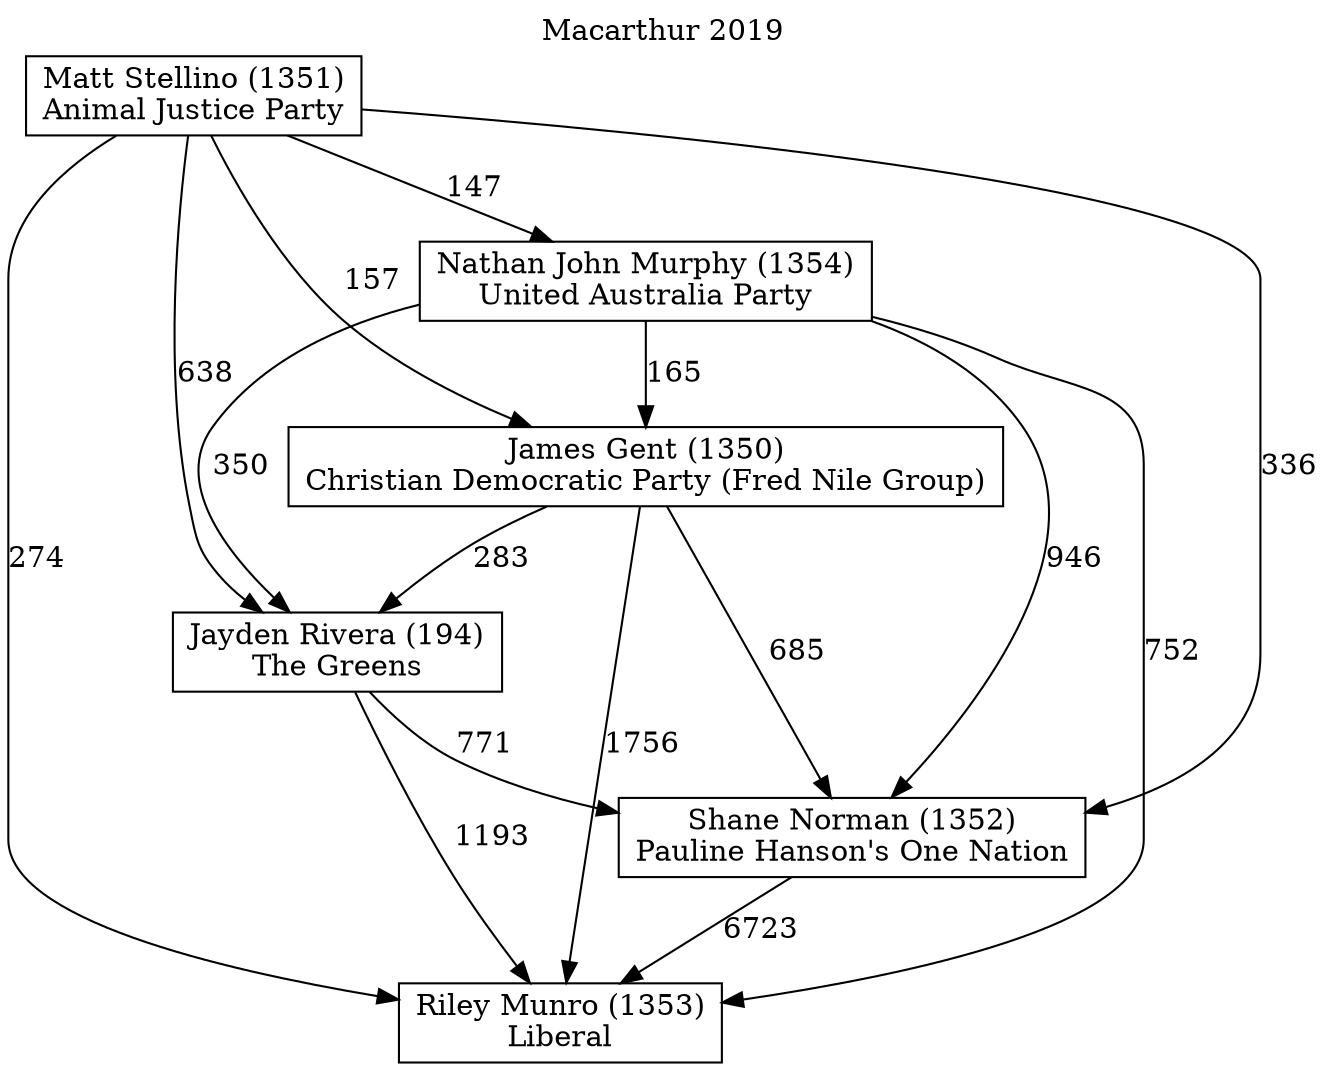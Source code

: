 // House preference flow
digraph "Riley Munro (1353)_Macarthur_2019" {
	graph [label="Macarthur 2019" labelloc=t mclimit=10]
	node [shape=box]
	"Riley Munro (1353)" [label="Riley Munro (1353)
Liberal"]
	"Shane Norman (1352)" [label="Shane Norman (1352)
Pauline Hanson's One Nation"]
	"Jayden Rivera (194)" [label="Jayden Rivera (194)
The Greens"]
	"James Gent (1350)" [label="James Gent (1350)
Christian Democratic Party (Fred Nile Group)"]
	"Nathan John Murphy (1354)" [label="Nathan John Murphy (1354)
United Australia Party"]
	"Matt Stellino (1351)" [label="Matt Stellino (1351)
Animal Justice Party"]
	"Shane Norman (1352)" -> "Riley Munro (1353)" [label=6723]
	"Jayden Rivera (194)" -> "Shane Norman (1352)" [label=771]
	"James Gent (1350)" -> "Jayden Rivera (194)" [label=283]
	"Nathan John Murphy (1354)" -> "James Gent (1350)" [label=165]
	"Matt Stellino (1351)" -> "Nathan John Murphy (1354)" [label=147]
	"Jayden Rivera (194)" -> "Riley Munro (1353)" [label=1193]
	"James Gent (1350)" -> "Riley Munro (1353)" [label=1756]
	"Nathan John Murphy (1354)" -> "Riley Munro (1353)" [label=752]
	"Matt Stellino (1351)" -> "Riley Munro (1353)" [label=274]
	"Matt Stellino (1351)" -> "James Gent (1350)" [label=157]
	"Nathan John Murphy (1354)" -> "Jayden Rivera (194)" [label=350]
	"Matt Stellino (1351)" -> "Jayden Rivera (194)" [label=638]
	"James Gent (1350)" -> "Shane Norman (1352)" [label=685]
	"Nathan John Murphy (1354)" -> "Shane Norman (1352)" [label=946]
	"Matt Stellino (1351)" -> "Shane Norman (1352)" [label=336]
}
